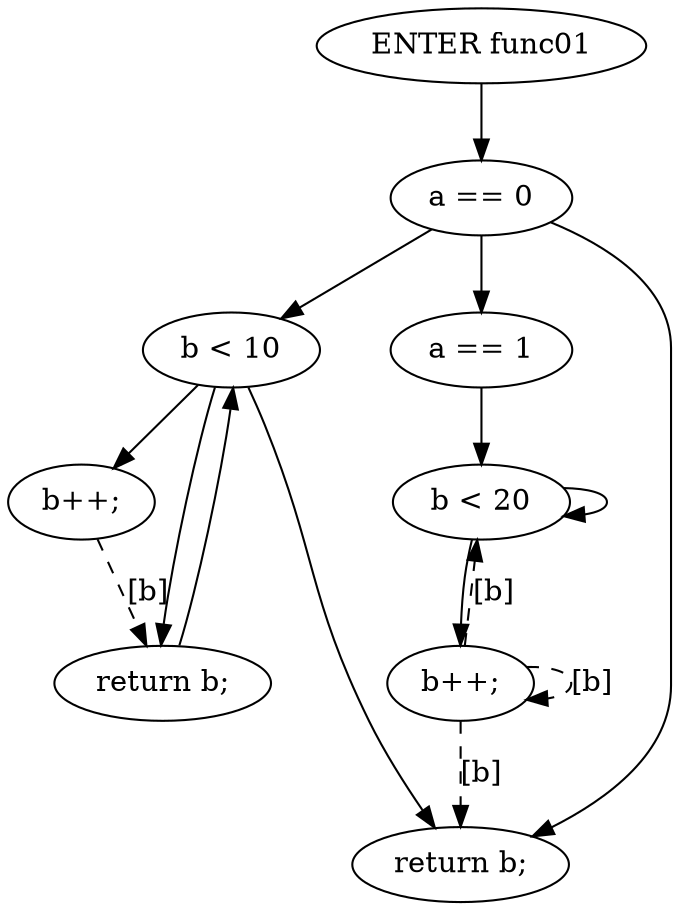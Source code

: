 digraph G {
  0 [ label="ENTER func01" ];
  2 [ label="a == 0" ];
  3 [ label="b < 10" ];
  4 [ label="b++;" ];
  5 [ label="return b;" ];
  6 [ label="a == 1" ];
  7 [ label="b < 20" ];
  8 [ label="b++;" ];
  9 [ label="return b;" ];
  4 -> 5 [ style="dashed" label="[b]" ];
  8 -> 7 [ style="dashed" label="[b]" ];
  8 -> 8 [ style="dashed" label="[b]" ];
  8 -> 9 [ style="dashed" label="[b]" ];
  0 -> 2 [ ];
  2 -> 3 [ ];
  3 -> 4 [ ];
  3 -> 5 [ ];
  5 -> 3 [ ];
  2 -> 6 [ ];
  2 -> 9 [ ];
  6 -> 7 [ ];
  7 -> 8 [ ];
  7 -> 7 [ ];
  3 -> 9 [ ];
}
